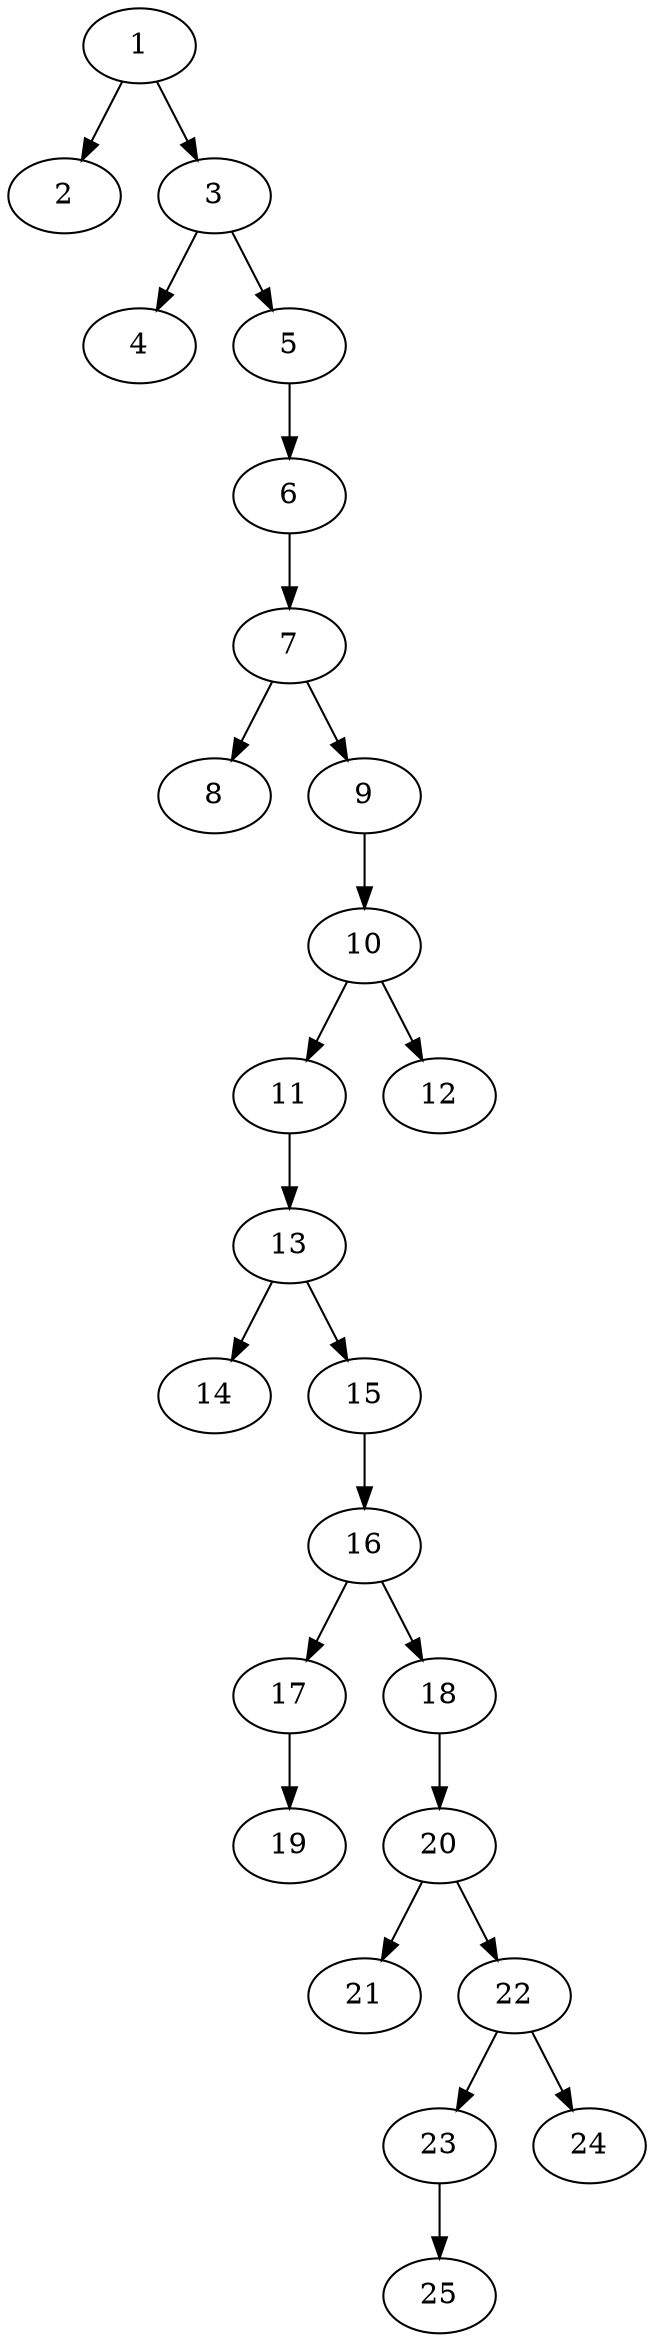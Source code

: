 // DAG automatically generated by daggen at Fri Aug  4 16:35:13 2017
// ./daggen --dot -n 25 --fat 0.2 --regular 0.8 --density 0.8 --jump 2 
digraph G {
  1 [size="1509", alpha="0.13"]
  1 -> 2 [size ="34"]
  1 -> 3 [size ="34"]
  2 [size="80321", alpha="0.17"]
  3 [size="153875", alpha="0.18"]
  3 -> 4 [size ="134"]
  3 -> 5 [size ="134"]
  4 [size="1037231", alpha="0.08"]
  5 [size="23481", alpha="0.06"]
  5 -> 6 [size ="34"]
  6 [size="368293", alpha="0.08"]
  6 -> 7 [size ="411"]
  7 [size="455771", alpha="0.18"]
  7 -> 8 [size ="411"]
  7 -> 9 [size ="411"]
  8 [size="449846", alpha="0.08"]
  9 [size="42226", alpha="0.13"]
  9 -> 10 [size ="34"]
  10 [size="1073742", alpha="0.02"]
  10 -> 11 [size ="839"]
  10 -> 12 [size ="839"]
  11 [size="44480", alpha="0.13"]
  11 -> 13 [size ="839"]
  12 [size="30810", alpha="0.06"]
  13 [size="34644", alpha="0.19"]
  13 -> 14 [size ="34"]
  13 -> 15 [size ="34"]
  14 [size="2066", alpha="0.14"]
  15 [size="231928", alpha="0.03"]
  15 -> 16 [size ="302"]
  16 [size="11067", alpha="0.06"]
  16 -> 17 [size ="411"]
  16 -> 18 [size ="411"]
  17 [size="368293", alpha="0.02"]
  17 -> 19 [size ="411"]
  18 [size="782758", alpha="0.00"]
  18 -> 20 [size ="679"]
  19 [size="2175", alpha="0.10"]
  20 [size="327920", alpha="0.10"]
  20 -> 21 [size ="537"]
  20 -> 22 [size ="537"]
  21 [size="592086", alpha="0.03"]
  22 [size="469", alpha="0.20"]
  22 -> 23 [size ="34"]
  22 -> 24 [size ="34"]
  23 [size="1073742", alpha="0.19"]
  23 -> 25 [size ="839"]
  24 [size="3915", alpha="0.14"]
  25 [size="28991", alpha="0.10"]
}
